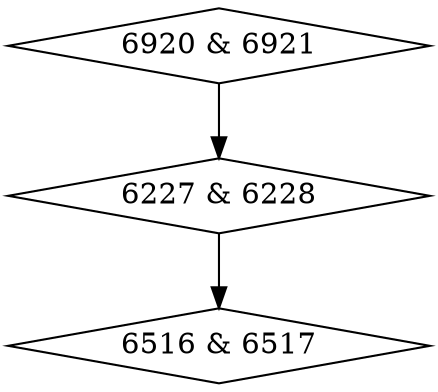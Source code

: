 digraph {
0 [label = "6227 & 6228", shape = diamond];
1 [label = "6516 & 6517", shape = diamond];
2 [label = "6920 & 6921", shape = diamond];
0->1;
2->0;
}
